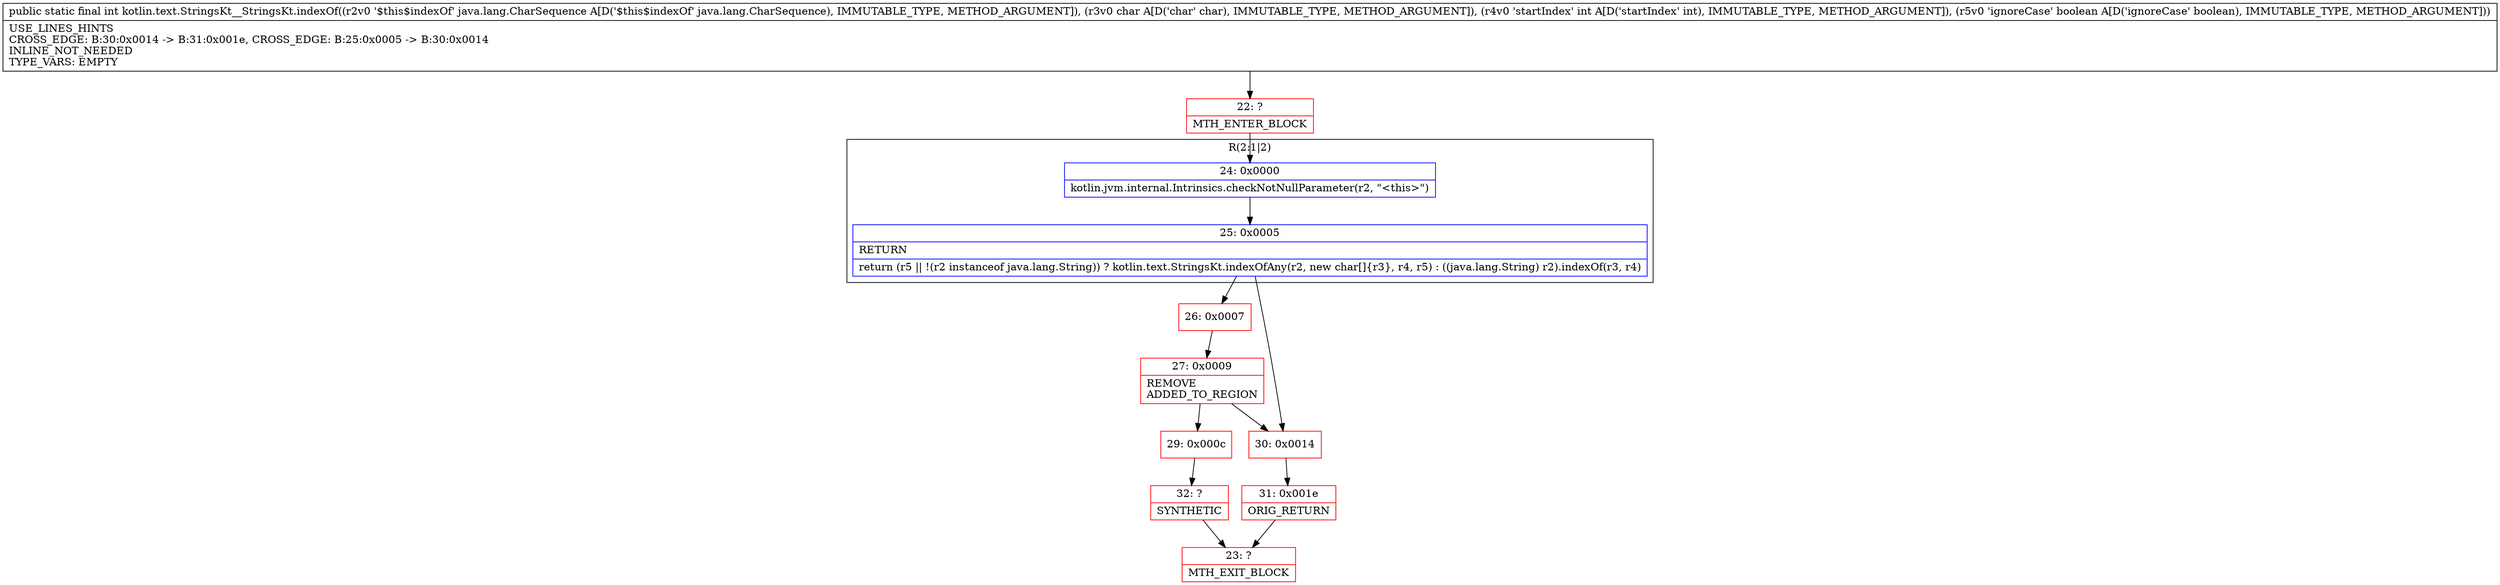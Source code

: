 digraph "CFG forkotlin.text.StringsKt__StringsKt.indexOf(Ljava\/lang\/CharSequence;CIZ)I" {
subgraph cluster_Region_1928745973 {
label = "R(2:1|2)";
node [shape=record,color=blue];
Node_24 [shape=record,label="{24\:\ 0x0000|kotlin.jvm.internal.Intrinsics.checkNotNullParameter(r2, \"\<this\>\")\l}"];
Node_25 [shape=record,label="{25\:\ 0x0005|RETURN\l|return (r5 \|\| !(r2 instanceof java.lang.String)) ? kotlin.text.StringsKt.indexOfAny(r2, new char[]\{r3\}, r4, r5) : ((java.lang.String) r2).indexOf(r3, r4)\l}"];
}
Node_22 [shape=record,color=red,label="{22\:\ ?|MTH_ENTER_BLOCK\l}"];
Node_26 [shape=record,color=red,label="{26\:\ 0x0007}"];
Node_27 [shape=record,color=red,label="{27\:\ 0x0009|REMOVE\lADDED_TO_REGION\l}"];
Node_29 [shape=record,color=red,label="{29\:\ 0x000c}"];
Node_32 [shape=record,color=red,label="{32\:\ ?|SYNTHETIC\l}"];
Node_23 [shape=record,color=red,label="{23\:\ ?|MTH_EXIT_BLOCK\l}"];
Node_30 [shape=record,color=red,label="{30\:\ 0x0014}"];
Node_31 [shape=record,color=red,label="{31\:\ 0x001e|ORIG_RETURN\l}"];
MethodNode[shape=record,label="{public static final int kotlin.text.StringsKt__StringsKt.indexOf((r2v0 '$this$indexOf' java.lang.CharSequence A[D('$this$indexOf' java.lang.CharSequence), IMMUTABLE_TYPE, METHOD_ARGUMENT]), (r3v0 char A[D('char' char), IMMUTABLE_TYPE, METHOD_ARGUMENT]), (r4v0 'startIndex' int A[D('startIndex' int), IMMUTABLE_TYPE, METHOD_ARGUMENT]), (r5v0 'ignoreCase' boolean A[D('ignoreCase' boolean), IMMUTABLE_TYPE, METHOD_ARGUMENT]))  | USE_LINES_HINTS\lCROSS_EDGE: B:30:0x0014 \-\> B:31:0x001e, CROSS_EDGE: B:25:0x0005 \-\> B:30:0x0014\lINLINE_NOT_NEEDED\lTYPE_VARS: EMPTY\l}"];
MethodNode -> Node_22;Node_24 -> Node_25;
Node_25 -> Node_26;
Node_25 -> Node_30;
Node_22 -> Node_24;
Node_26 -> Node_27;
Node_27 -> Node_29;
Node_27 -> Node_30;
Node_29 -> Node_32;
Node_32 -> Node_23;
Node_30 -> Node_31;
Node_31 -> Node_23;
}

